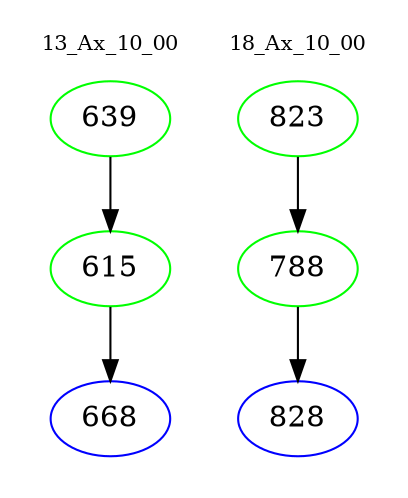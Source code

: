 digraph{
subgraph cluster_0 {
color = white
label = "13_Ax_10_00";
fontsize=10;
T0_639 [label="639", color="green"]
T0_639 -> T0_615 [color="black"]
T0_615 [label="615", color="green"]
T0_615 -> T0_668 [color="black"]
T0_668 [label="668", color="blue"]
}
subgraph cluster_1 {
color = white
label = "18_Ax_10_00";
fontsize=10;
T1_823 [label="823", color="green"]
T1_823 -> T1_788 [color="black"]
T1_788 [label="788", color="green"]
T1_788 -> T1_828 [color="black"]
T1_828 [label="828", color="blue"]
}
}
